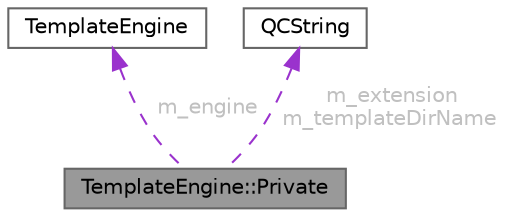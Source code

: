 digraph "TemplateEngine::Private"
{
 // INTERACTIVE_SVG=YES
 // LATEX_PDF_SIZE
  bgcolor="transparent";
  edge [fontname=Helvetica,fontsize=10,labelfontname=Helvetica,labelfontsize=10];
  node [fontname=Helvetica,fontsize=10,shape=box,height=0.2,width=0.4];
  Node1 [id="Node000001",label="TemplateEngine::Private",height=0.2,width=0.4,color="gray40", fillcolor="grey60", style="filled", fontcolor="black",tooltip="Private data of the template engine."];
  Node2 -> Node1 [id="edge1_Node000001_Node000002",dir="back",color="darkorchid3",style="dashed",label=" m_engine",fontcolor="grey" ];
  Node2 [id="Node000002",label="TemplateEngine",height=0.2,width=0.4,color="gray40", fillcolor="white", style="filled",URL="$d0/d1d/class_template_engine.html",tooltip="Engine to create templates and template contexts."];
  Node3 -> Node1 [id="edge2_Node000001_Node000003",dir="back",color="darkorchid3",style="dashed",label=" m_extension\nm_templateDirName",fontcolor="grey" ];
  Node3 [id="Node000003",label="QCString",height=0.2,width=0.4,color="gray40", fillcolor="white", style="filled",URL="$d9/d45/class_q_c_string.html",tooltip="This is an alternative implementation of QCString."];
}
